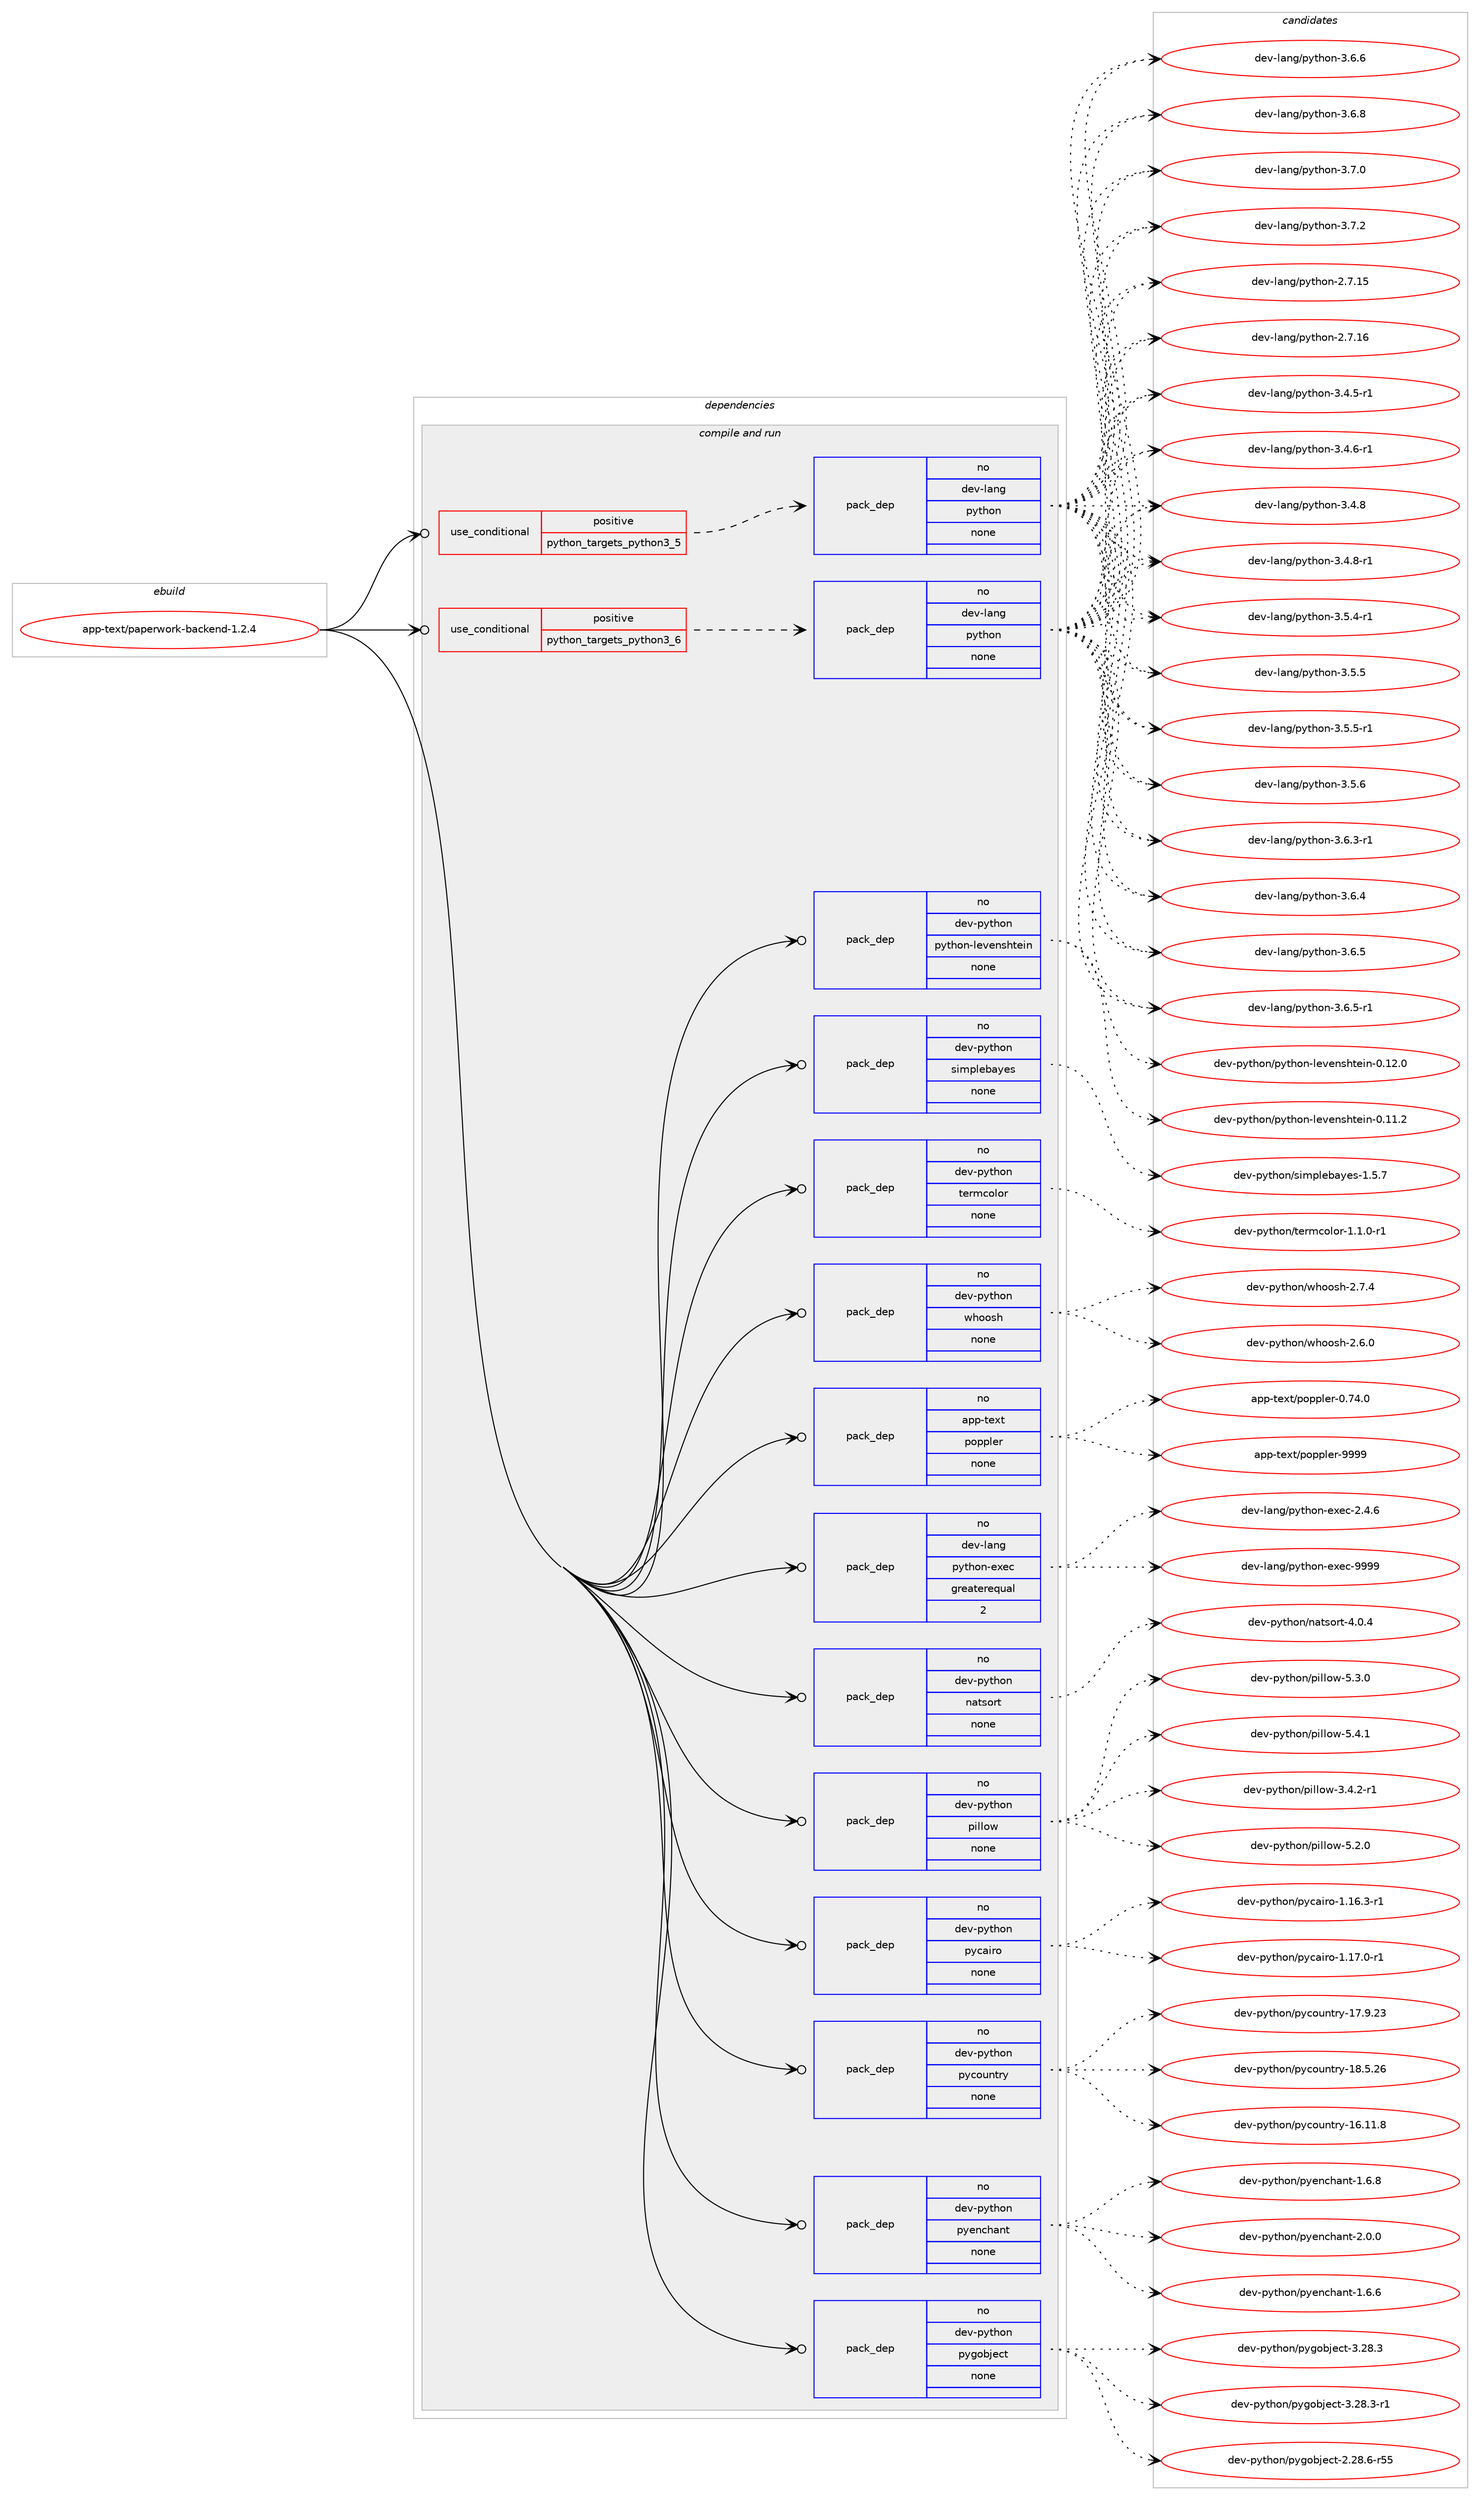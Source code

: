 digraph prolog {

# *************
# Graph options
# *************

newrank=true;
concentrate=true;
compound=true;
graph [rankdir=LR,fontname=Helvetica,fontsize=10,ranksep=1.5];#, ranksep=2.5, nodesep=0.2];
edge  [arrowhead=vee];
node  [fontname=Helvetica,fontsize=10];

# **********
# The ebuild
# **********

subgraph cluster_leftcol {
color=gray;
rank=same;
label=<<i>ebuild</i>>;
id [label="app-text/paperwork-backend-1.2.4", color=red, width=4, href="../app-text/paperwork-backend-1.2.4.svg"];
}

# ****************
# The dependencies
# ****************

subgraph cluster_midcol {
color=gray;
label=<<i>dependencies</i>>;
subgraph cluster_compile {
fillcolor="#eeeeee";
style=filled;
label=<<i>compile</i>>;
}
subgraph cluster_compileandrun {
fillcolor="#eeeeee";
style=filled;
label=<<i>compile and run</i>>;
subgraph cond355835 {
dependency1311377 [label=<<TABLE BORDER="0" CELLBORDER="1" CELLSPACING="0" CELLPADDING="4"><TR><TD ROWSPAN="3" CELLPADDING="10">use_conditional</TD></TR><TR><TD>positive</TD></TR><TR><TD>python_targets_python3_5</TD></TR></TABLE>>, shape=none, color=red];
subgraph pack935010 {
dependency1311378 [label=<<TABLE BORDER="0" CELLBORDER="1" CELLSPACING="0" CELLPADDING="4" WIDTH="220"><TR><TD ROWSPAN="6" CELLPADDING="30">pack_dep</TD></TR><TR><TD WIDTH="110">no</TD></TR><TR><TD>dev-lang</TD></TR><TR><TD>python</TD></TR><TR><TD>none</TD></TR><TR><TD></TD></TR></TABLE>>, shape=none, color=blue];
}
dependency1311377:e -> dependency1311378:w [weight=20,style="dashed",arrowhead="vee"];
}
id:e -> dependency1311377:w [weight=20,style="solid",arrowhead="odotvee"];
subgraph cond355836 {
dependency1311379 [label=<<TABLE BORDER="0" CELLBORDER="1" CELLSPACING="0" CELLPADDING="4"><TR><TD ROWSPAN="3" CELLPADDING="10">use_conditional</TD></TR><TR><TD>positive</TD></TR><TR><TD>python_targets_python3_6</TD></TR></TABLE>>, shape=none, color=red];
subgraph pack935011 {
dependency1311380 [label=<<TABLE BORDER="0" CELLBORDER="1" CELLSPACING="0" CELLPADDING="4" WIDTH="220"><TR><TD ROWSPAN="6" CELLPADDING="30">pack_dep</TD></TR><TR><TD WIDTH="110">no</TD></TR><TR><TD>dev-lang</TD></TR><TR><TD>python</TD></TR><TR><TD>none</TD></TR><TR><TD></TD></TR></TABLE>>, shape=none, color=blue];
}
dependency1311379:e -> dependency1311380:w [weight=20,style="dashed",arrowhead="vee"];
}
id:e -> dependency1311379:w [weight=20,style="solid",arrowhead="odotvee"];
subgraph pack935012 {
dependency1311381 [label=<<TABLE BORDER="0" CELLBORDER="1" CELLSPACING="0" CELLPADDING="4" WIDTH="220"><TR><TD ROWSPAN="6" CELLPADDING="30">pack_dep</TD></TR><TR><TD WIDTH="110">no</TD></TR><TR><TD>app-text</TD></TR><TR><TD>poppler</TD></TR><TR><TD>none</TD></TR><TR><TD></TD></TR></TABLE>>, shape=none, color=blue];
}
id:e -> dependency1311381:w [weight=20,style="solid",arrowhead="odotvee"];
subgraph pack935013 {
dependency1311382 [label=<<TABLE BORDER="0" CELLBORDER="1" CELLSPACING="0" CELLPADDING="4" WIDTH="220"><TR><TD ROWSPAN="6" CELLPADDING="30">pack_dep</TD></TR><TR><TD WIDTH="110">no</TD></TR><TR><TD>dev-lang</TD></TR><TR><TD>python-exec</TD></TR><TR><TD>greaterequal</TD></TR><TR><TD>2</TD></TR></TABLE>>, shape=none, color=blue];
}
id:e -> dependency1311382:w [weight=20,style="solid",arrowhead="odotvee"];
subgraph pack935014 {
dependency1311383 [label=<<TABLE BORDER="0" CELLBORDER="1" CELLSPACING="0" CELLPADDING="4" WIDTH="220"><TR><TD ROWSPAN="6" CELLPADDING="30">pack_dep</TD></TR><TR><TD WIDTH="110">no</TD></TR><TR><TD>dev-python</TD></TR><TR><TD>natsort</TD></TR><TR><TD>none</TD></TR><TR><TD></TD></TR></TABLE>>, shape=none, color=blue];
}
id:e -> dependency1311383:w [weight=20,style="solid",arrowhead="odotvee"];
subgraph pack935015 {
dependency1311384 [label=<<TABLE BORDER="0" CELLBORDER="1" CELLSPACING="0" CELLPADDING="4" WIDTH="220"><TR><TD ROWSPAN="6" CELLPADDING="30">pack_dep</TD></TR><TR><TD WIDTH="110">no</TD></TR><TR><TD>dev-python</TD></TR><TR><TD>pillow</TD></TR><TR><TD>none</TD></TR><TR><TD></TD></TR></TABLE>>, shape=none, color=blue];
}
id:e -> dependency1311384:w [weight=20,style="solid",arrowhead="odotvee"];
subgraph pack935016 {
dependency1311385 [label=<<TABLE BORDER="0" CELLBORDER="1" CELLSPACING="0" CELLPADDING="4" WIDTH="220"><TR><TD ROWSPAN="6" CELLPADDING="30">pack_dep</TD></TR><TR><TD WIDTH="110">no</TD></TR><TR><TD>dev-python</TD></TR><TR><TD>pycairo</TD></TR><TR><TD>none</TD></TR><TR><TD></TD></TR></TABLE>>, shape=none, color=blue];
}
id:e -> dependency1311385:w [weight=20,style="solid",arrowhead="odotvee"];
subgraph pack935017 {
dependency1311386 [label=<<TABLE BORDER="0" CELLBORDER="1" CELLSPACING="0" CELLPADDING="4" WIDTH="220"><TR><TD ROWSPAN="6" CELLPADDING="30">pack_dep</TD></TR><TR><TD WIDTH="110">no</TD></TR><TR><TD>dev-python</TD></TR><TR><TD>pycountry</TD></TR><TR><TD>none</TD></TR><TR><TD></TD></TR></TABLE>>, shape=none, color=blue];
}
id:e -> dependency1311386:w [weight=20,style="solid",arrowhead="odotvee"];
subgraph pack935018 {
dependency1311387 [label=<<TABLE BORDER="0" CELLBORDER="1" CELLSPACING="0" CELLPADDING="4" WIDTH="220"><TR><TD ROWSPAN="6" CELLPADDING="30">pack_dep</TD></TR><TR><TD WIDTH="110">no</TD></TR><TR><TD>dev-python</TD></TR><TR><TD>pyenchant</TD></TR><TR><TD>none</TD></TR><TR><TD></TD></TR></TABLE>>, shape=none, color=blue];
}
id:e -> dependency1311387:w [weight=20,style="solid",arrowhead="odotvee"];
subgraph pack935019 {
dependency1311388 [label=<<TABLE BORDER="0" CELLBORDER="1" CELLSPACING="0" CELLPADDING="4" WIDTH="220"><TR><TD ROWSPAN="6" CELLPADDING="30">pack_dep</TD></TR><TR><TD WIDTH="110">no</TD></TR><TR><TD>dev-python</TD></TR><TR><TD>pygobject</TD></TR><TR><TD>none</TD></TR><TR><TD></TD></TR></TABLE>>, shape=none, color=blue];
}
id:e -> dependency1311388:w [weight=20,style="solid",arrowhead="odotvee"];
subgraph pack935020 {
dependency1311389 [label=<<TABLE BORDER="0" CELLBORDER="1" CELLSPACING="0" CELLPADDING="4" WIDTH="220"><TR><TD ROWSPAN="6" CELLPADDING="30">pack_dep</TD></TR><TR><TD WIDTH="110">no</TD></TR><TR><TD>dev-python</TD></TR><TR><TD>python-levenshtein</TD></TR><TR><TD>none</TD></TR><TR><TD></TD></TR></TABLE>>, shape=none, color=blue];
}
id:e -> dependency1311389:w [weight=20,style="solid",arrowhead="odotvee"];
subgraph pack935021 {
dependency1311390 [label=<<TABLE BORDER="0" CELLBORDER="1" CELLSPACING="0" CELLPADDING="4" WIDTH="220"><TR><TD ROWSPAN="6" CELLPADDING="30">pack_dep</TD></TR><TR><TD WIDTH="110">no</TD></TR><TR><TD>dev-python</TD></TR><TR><TD>simplebayes</TD></TR><TR><TD>none</TD></TR><TR><TD></TD></TR></TABLE>>, shape=none, color=blue];
}
id:e -> dependency1311390:w [weight=20,style="solid",arrowhead="odotvee"];
subgraph pack935022 {
dependency1311391 [label=<<TABLE BORDER="0" CELLBORDER="1" CELLSPACING="0" CELLPADDING="4" WIDTH="220"><TR><TD ROWSPAN="6" CELLPADDING="30">pack_dep</TD></TR><TR><TD WIDTH="110">no</TD></TR><TR><TD>dev-python</TD></TR><TR><TD>termcolor</TD></TR><TR><TD>none</TD></TR><TR><TD></TD></TR></TABLE>>, shape=none, color=blue];
}
id:e -> dependency1311391:w [weight=20,style="solid",arrowhead="odotvee"];
subgraph pack935023 {
dependency1311392 [label=<<TABLE BORDER="0" CELLBORDER="1" CELLSPACING="0" CELLPADDING="4" WIDTH="220"><TR><TD ROWSPAN="6" CELLPADDING="30">pack_dep</TD></TR><TR><TD WIDTH="110">no</TD></TR><TR><TD>dev-python</TD></TR><TR><TD>whoosh</TD></TR><TR><TD>none</TD></TR><TR><TD></TD></TR></TABLE>>, shape=none, color=blue];
}
id:e -> dependency1311392:w [weight=20,style="solid",arrowhead="odotvee"];
}
subgraph cluster_run {
fillcolor="#eeeeee";
style=filled;
label=<<i>run</i>>;
}
}

# **************
# The candidates
# **************

subgraph cluster_choices {
rank=same;
color=gray;
label=<<i>candidates</i>>;

subgraph choice935010 {
color=black;
nodesep=1;
choice10010111845108971101034711212111610411111045504655464953 [label="dev-lang/python-2.7.15", color=red, width=4,href="../dev-lang/python-2.7.15.svg"];
choice10010111845108971101034711212111610411111045504655464954 [label="dev-lang/python-2.7.16", color=red, width=4,href="../dev-lang/python-2.7.16.svg"];
choice1001011184510897110103471121211161041111104551465246534511449 [label="dev-lang/python-3.4.5-r1", color=red, width=4,href="../dev-lang/python-3.4.5-r1.svg"];
choice1001011184510897110103471121211161041111104551465246544511449 [label="dev-lang/python-3.4.6-r1", color=red, width=4,href="../dev-lang/python-3.4.6-r1.svg"];
choice100101118451089711010347112121116104111110455146524656 [label="dev-lang/python-3.4.8", color=red, width=4,href="../dev-lang/python-3.4.8.svg"];
choice1001011184510897110103471121211161041111104551465246564511449 [label="dev-lang/python-3.4.8-r1", color=red, width=4,href="../dev-lang/python-3.4.8-r1.svg"];
choice1001011184510897110103471121211161041111104551465346524511449 [label="dev-lang/python-3.5.4-r1", color=red, width=4,href="../dev-lang/python-3.5.4-r1.svg"];
choice100101118451089711010347112121116104111110455146534653 [label="dev-lang/python-3.5.5", color=red, width=4,href="../dev-lang/python-3.5.5.svg"];
choice1001011184510897110103471121211161041111104551465346534511449 [label="dev-lang/python-3.5.5-r1", color=red, width=4,href="../dev-lang/python-3.5.5-r1.svg"];
choice100101118451089711010347112121116104111110455146534654 [label="dev-lang/python-3.5.6", color=red, width=4,href="../dev-lang/python-3.5.6.svg"];
choice1001011184510897110103471121211161041111104551465446514511449 [label="dev-lang/python-3.6.3-r1", color=red, width=4,href="../dev-lang/python-3.6.3-r1.svg"];
choice100101118451089711010347112121116104111110455146544652 [label="dev-lang/python-3.6.4", color=red, width=4,href="../dev-lang/python-3.6.4.svg"];
choice100101118451089711010347112121116104111110455146544653 [label="dev-lang/python-3.6.5", color=red, width=4,href="../dev-lang/python-3.6.5.svg"];
choice1001011184510897110103471121211161041111104551465446534511449 [label="dev-lang/python-3.6.5-r1", color=red, width=4,href="../dev-lang/python-3.6.5-r1.svg"];
choice100101118451089711010347112121116104111110455146544654 [label="dev-lang/python-3.6.6", color=red, width=4,href="../dev-lang/python-3.6.6.svg"];
choice100101118451089711010347112121116104111110455146544656 [label="dev-lang/python-3.6.8", color=red, width=4,href="../dev-lang/python-3.6.8.svg"];
choice100101118451089711010347112121116104111110455146554648 [label="dev-lang/python-3.7.0", color=red, width=4,href="../dev-lang/python-3.7.0.svg"];
choice100101118451089711010347112121116104111110455146554650 [label="dev-lang/python-3.7.2", color=red, width=4,href="../dev-lang/python-3.7.2.svg"];
dependency1311378:e -> choice10010111845108971101034711212111610411111045504655464953:w [style=dotted,weight="100"];
dependency1311378:e -> choice10010111845108971101034711212111610411111045504655464954:w [style=dotted,weight="100"];
dependency1311378:e -> choice1001011184510897110103471121211161041111104551465246534511449:w [style=dotted,weight="100"];
dependency1311378:e -> choice1001011184510897110103471121211161041111104551465246544511449:w [style=dotted,weight="100"];
dependency1311378:e -> choice100101118451089711010347112121116104111110455146524656:w [style=dotted,weight="100"];
dependency1311378:e -> choice1001011184510897110103471121211161041111104551465246564511449:w [style=dotted,weight="100"];
dependency1311378:e -> choice1001011184510897110103471121211161041111104551465346524511449:w [style=dotted,weight="100"];
dependency1311378:e -> choice100101118451089711010347112121116104111110455146534653:w [style=dotted,weight="100"];
dependency1311378:e -> choice1001011184510897110103471121211161041111104551465346534511449:w [style=dotted,weight="100"];
dependency1311378:e -> choice100101118451089711010347112121116104111110455146534654:w [style=dotted,weight="100"];
dependency1311378:e -> choice1001011184510897110103471121211161041111104551465446514511449:w [style=dotted,weight="100"];
dependency1311378:e -> choice100101118451089711010347112121116104111110455146544652:w [style=dotted,weight="100"];
dependency1311378:e -> choice100101118451089711010347112121116104111110455146544653:w [style=dotted,weight="100"];
dependency1311378:e -> choice1001011184510897110103471121211161041111104551465446534511449:w [style=dotted,weight="100"];
dependency1311378:e -> choice100101118451089711010347112121116104111110455146544654:w [style=dotted,weight="100"];
dependency1311378:e -> choice100101118451089711010347112121116104111110455146544656:w [style=dotted,weight="100"];
dependency1311378:e -> choice100101118451089711010347112121116104111110455146554648:w [style=dotted,weight="100"];
dependency1311378:e -> choice100101118451089711010347112121116104111110455146554650:w [style=dotted,weight="100"];
}
subgraph choice935011 {
color=black;
nodesep=1;
choice10010111845108971101034711212111610411111045504655464953 [label="dev-lang/python-2.7.15", color=red, width=4,href="../dev-lang/python-2.7.15.svg"];
choice10010111845108971101034711212111610411111045504655464954 [label="dev-lang/python-2.7.16", color=red, width=4,href="../dev-lang/python-2.7.16.svg"];
choice1001011184510897110103471121211161041111104551465246534511449 [label="dev-lang/python-3.4.5-r1", color=red, width=4,href="../dev-lang/python-3.4.5-r1.svg"];
choice1001011184510897110103471121211161041111104551465246544511449 [label="dev-lang/python-3.4.6-r1", color=red, width=4,href="../dev-lang/python-3.4.6-r1.svg"];
choice100101118451089711010347112121116104111110455146524656 [label="dev-lang/python-3.4.8", color=red, width=4,href="../dev-lang/python-3.4.8.svg"];
choice1001011184510897110103471121211161041111104551465246564511449 [label="dev-lang/python-3.4.8-r1", color=red, width=4,href="../dev-lang/python-3.4.8-r1.svg"];
choice1001011184510897110103471121211161041111104551465346524511449 [label="dev-lang/python-3.5.4-r1", color=red, width=4,href="../dev-lang/python-3.5.4-r1.svg"];
choice100101118451089711010347112121116104111110455146534653 [label="dev-lang/python-3.5.5", color=red, width=4,href="../dev-lang/python-3.5.5.svg"];
choice1001011184510897110103471121211161041111104551465346534511449 [label="dev-lang/python-3.5.5-r1", color=red, width=4,href="../dev-lang/python-3.5.5-r1.svg"];
choice100101118451089711010347112121116104111110455146534654 [label="dev-lang/python-3.5.6", color=red, width=4,href="../dev-lang/python-3.5.6.svg"];
choice1001011184510897110103471121211161041111104551465446514511449 [label="dev-lang/python-3.6.3-r1", color=red, width=4,href="../dev-lang/python-3.6.3-r1.svg"];
choice100101118451089711010347112121116104111110455146544652 [label="dev-lang/python-3.6.4", color=red, width=4,href="../dev-lang/python-3.6.4.svg"];
choice100101118451089711010347112121116104111110455146544653 [label="dev-lang/python-3.6.5", color=red, width=4,href="../dev-lang/python-3.6.5.svg"];
choice1001011184510897110103471121211161041111104551465446534511449 [label="dev-lang/python-3.6.5-r1", color=red, width=4,href="../dev-lang/python-3.6.5-r1.svg"];
choice100101118451089711010347112121116104111110455146544654 [label="dev-lang/python-3.6.6", color=red, width=4,href="../dev-lang/python-3.6.6.svg"];
choice100101118451089711010347112121116104111110455146544656 [label="dev-lang/python-3.6.8", color=red, width=4,href="../dev-lang/python-3.6.8.svg"];
choice100101118451089711010347112121116104111110455146554648 [label="dev-lang/python-3.7.0", color=red, width=4,href="../dev-lang/python-3.7.0.svg"];
choice100101118451089711010347112121116104111110455146554650 [label="dev-lang/python-3.7.2", color=red, width=4,href="../dev-lang/python-3.7.2.svg"];
dependency1311380:e -> choice10010111845108971101034711212111610411111045504655464953:w [style=dotted,weight="100"];
dependency1311380:e -> choice10010111845108971101034711212111610411111045504655464954:w [style=dotted,weight="100"];
dependency1311380:e -> choice1001011184510897110103471121211161041111104551465246534511449:w [style=dotted,weight="100"];
dependency1311380:e -> choice1001011184510897110103471121211161041111104551465246544511449:w [style=dotted,weight="100"];
dependency1311380:e -> choice100101118451089711010347112121116104111110455146524656:w [style=dotted,weight="100"];
dependency1311380:e -> choice1001011184510897110103471121211161041111104551465246564511449:w [style=dotted,weight="100"];
dependency1311380:e -> choice1001011184510897110103471121211161041111104551465346524511449:w [style=dotted,weight="100"];
dependency1311380:e -> choice100101118451089711010347112121116104111110455146534653:w [style=dotted,weight="100"];
dependency1311380:e -> choice1001011184510897110103471121211161041111104551465346534511449:w [style=dotted,weight="100"];
dependency1311380:e -> choice100101118451089711010347112121116104111110455146534654:w [style=dotted,weight="100"];
dependency1311380:e -> choice1001011184510897110103471121211161041111104551465446514511449:w [style=dotted,weight="100"];
dependency1311380:e -> choice100101118451089711010347112121116104111110455146544652:w [style=dotted,weight="100"];
dependency1311380:e -> choice100101118451089711010347112121116104111110455146544653:w [style=dotted,weight="100"];
dependency1311380:e -> choice1001011184510897110103471121211161041111104551465446534511449:w [style=dotted,weight="100"];
dependency1311380:e -> choice100101118451089711010347112121116104111110455146544654:w [style=dotted,weight="100"];
dependency1311380:e -> choice100101118451089711010347112121116104111110455146544656:w [style=dotted,weight="100"];
dependency1311380:e -> choice100101118451089711010347112121116104111110455146554648:w [style=dotted,weight="100"];
dependency1311380:e -> choice100101118451089711010347112121116104111110455146554650:w [style=dotted,weight="100"];
}
subgraph choice935012 {
color=black;
nodesep=1;
choice97112112451161011201164711211111211210810111445484655524648 [label="app-text/poppler-0.74.0", color=red, width=4,href="../app-text/poppler-0.74.0.svg"];
choice9711211245116101120116471121111121121081011144557575757 [label="app-text/poppler-9999", color=red, width=4,href="../app-text/poppler-9999.svg"];
dependency1311381:e -> choice97112112451161011201164711211111211210810111445484655524648:w [style=dotted,weight="100"];
dependency1311381:e -> choice9711211245116101120116471121111121121081011144557575757:w [style=dotted,weight="100"];
}
subgraph choice935013 {
color=black;
nodesep=1;
choice1001011184510897110103471121211161041111104510112010199455046524654 [label="dev-lang/python-exec-2.4.6", color=red, width=4,href="../dev-lang/python-exec-2.4.6.svg"];
choice10010111845108971101034711212111610411111045101120101994557575757 [label="dev-lang/python-exec-9999", color=red, width=4,href="../dev-lang/python-exec-9999.svg"];
dependency1311382:e -> choice1001011184510897110103471121211161041111104510112010199455046524654:w [style=dotted,weight="100"];
dependency1311382:e -> choice10010111845108971101034711212111610411111045101120101994557575757:w [style=dotted,weight="100"];
}
subgraph choice935014 {
color=black;
nodesep=1;
choice100101118451121211161041111104711097116115111114116455246484652 [label="dev-python/natsort-4.0.4", color=red, width=4,href="../dev-python/natsort-4.0.4.svg"];
dependency1311383:e -> choice100101118451121211161041111104711097116115111114116455246484652:w [style=dotted,weight="100"];
}
subgraph choice935015 {
color=black;
nodesep=1;
choice10010111845112121116104111110471121051081081111194551465246504511449 [label="dev-python/pillow-3.4.2-r1", color=red, width=4,href="../dev-python/pillow-3.4.2-r1.svg"];
choice1001011184511212111610411111047112105108108111119455346504648 [label="dev-python/pillow-5.2.0", color=red, width=4,href="../dev-python/pillow-5.2.0.svg"];
choice1001011184511212111610411111047112105108108111119455346514648 [label="dev-python/pillow-5.3.0", color=red, width=4,href="../dev-python/pillow-5.3.0.svg"];
choice1001011184511212111610411111047112105108108111119455346524649 [label="dev-python/pillow-5.4.1", color=red, width=4,href="../dev-python/pillow-5.4.1.svg"];
dependency1311384:e -> choice10010111845112121116104111110471121051081081111194551465246504511449:w [style=dotted,weight="100"];
dependency1311384:e -> choice1001011184511212111610411111047112105108108111119455346504648:w [style=dotted,weight="100"];
dependency1311384:e -> choice1001011184511212111610411111047112105108108111119455346514648:w [style=dotted,weight="100"];
dependency1311384:e -> choice1001011184511212111610411111047112105108108111119455346524649:w [style=dotted,weight="100"];
}
subgraph choice935016 {
color=black;
nodesep=1;
choice10010111845112121116104111110471121219997105114111454946495446514511449 [label="dev-python/pycairo-1.16.3-r1", color=red, width=4,href="../dev-python/pycairo-1.16.3-r1.svg"];
choice10010111845112121116104111110471121219997105114111454946495546484511449 [label="dev-python/pycairo-1.17.0-r1", color=red, width=4,href="../dev-python/pycairo-1.17.0-r1.svg"];
dependency1311385:e -> choice10010111845112121116104111110471121219997105114111454946495446514511449:w [style=dotted,weight="100"];
dependency1311385:e -> choice10010111845112121116104111110471121219997105114111454946495546484511449:w [style=dotted,weight="100"];
}
subgraph choice935017 {
color=black;
nodesep=1;
choice1001011184511212111610411111047112121991111171101161141214549544649494656 [label="dev-python/pycountry-16.11.8", color=red, width=4,href="../dev-python/pycountry-16.11.8.svg"];
choice1001011184511212111610411111047112121991111171101161141214549554657465051 [label="dev-python/pycountry-17.9.23", color=red, width=4,href="../dev-python/pycountry-17.9.23.svg"];
choice1001011184511212111610411111047112121991111171101161141214549564653465054 [label="dev-python/pycountry-18.5.26", color=red, width=4,href="../dev-python/pycountry-18.5.26.svg"];
dependency1311386:e -> choice1001011184511212111610411111047112121991111171101161141214549544649494656:w [style=dotted,weight="100"];
dependency1311386:e -> choice1001011184511212111610411111047112121991111171101161141214549554657465051:w [style=dotted,weight="100"];
dependency1311386:e -> choice1001011184511212111610411111047112121991111171101161141214549564653465054:w [style=dotted,weight="100"];
}
subgraph choice935018 {
color=black;
nodesep=1;
choice10010111845112121116104111110471121211011109910497110116454946544654 [label="dev-python/pyenchant-1.6.6", color=red, width=4,href="../dev-python/pyenchant-1.6.6.svg"];
choice10010111845112121116104111110471121211011109910497110116454946544656 [label="dev-python/pyenchant-1.6.8", color=red, width=4,href="../dev-python/pyenchant-1.6.8.svg"];
choice10010111845112121116104111110471121211011109910497110116455046484648 [label="dev-python/pyenchant-2.0.0", color=red, width=4,href="../dev-python/pyenchant-2.0.0.svg"];
dependency1311387:e -> choice10010111845112121116104111110471121211011109910497110116454946544654:w [style=dotted,weight="100"];
dependency1311387:e -> choice10010111845112121116104111110471121211011109910497110116454946544656:w [style=dotted,weight="100"];
dependency1311387:e -> choice10010111845112121116104111110471121211011109910497110116455046484648:w [style=dotted,weight="100"];
}
subgraph choice935019 {
color=black;
nodesep=1;
choice1001011184511212111610411111047112121103111981061019911645504650564654451145353 [label="dev-python/pygobject-2.28.6-r55", color=red, width=4,href="../dev-python/pygobject-2.28.6-r55.svg"];
choice1001011184511212111610411111047112121103111981061019911645514650564651 [label="dev-python/pygobject-3.28.3", color=red, width=4,href="../dev-python/pygobject-3.28.3.svg"];
choice10010111845112121116104111110471121211031119810610199116455146505646514511449 [label="dev-python/pygobject-3.28.3-r1", color=red, width=4,href="../dev-python/pygobject-3.28.3-r1.svg"];
dependency1311388:e -> choice1001011184511212111610411111047112121103111981061019911645504650564654451145353:w [style=dotted,weight="100"];
dependency1311388:e -> choice1001011184511212111610411111047112121103111981061019911645514650564651:w [style=dotted,weight="100"];
dependency1311388:e -> choice10010111845112121116104111110471121211031119810610199116455146505646514511449:w [style=dotted,weight="100"];
}
subgraph choice935020 {
color=black;
nodesep=1;
choice10010111845112121116104111110471121211161041111104510810111810111011510411610110511045484649494650 [label="dev-python/python-levenshtein-0.11.2", color=red, width=4,href="../dev-python/python-levenshtein-0.11.2.svg"];
choice10010111845112121116104111110471121211161041111104510810111810111011510411610110511045484649504648 [label="dev-python/python-levenshtein-0.12.0", color=red, width=4,href="../dev-python/python-levenshtein-0.12.0.svg"];
dependency1311389:e -> choice10010111845112121116104111110471121211161041111104510810111810111011510411610110511045484649494650:w [style=dotted,weight="100"];
dependency1311389:e -> choice10010111845112121116104111110471121211161041111104510810111810111011510411610110511045484649504648:w [style=dotted,weight="100"];
}
subgraph choice935021 {
color=black;
nodesep=1;
choice10010111845112121116104111110471151051091121081019897121101115454946534655 [label="dev-python/simplebayes-1.5.7", color=red, width=4,href="../dev-python/simplebayes-1.5.7.svg"];
dependency1311390:e -> choice10010111845112121116104111110471151051091121081019897121101115454946534655:w [style=dotted,weight="100"];
}
subgraph choice935022 {
color=black;
nodesep=1;
choice1001011184511212111610411111047116101114109991111081111144549464946484511449 [label="dev-python/termcolor-1.1.0-r1", color=red, width=4,href="../dev-python/termcolor-1.1.0-r1.svg"];
dependency1311391:e -> choice1001011184511212111610411111047116101114109991111081111144549464946484511449:w [style=dotted,weight="100"];
}
subgraph choice935023 {
color=black;
nodesep=1;
choice1001011184511212111610411111047119104111111115104455046544648 [label="dev-python/whoosh-2.6.0", color=red, width=4,href="../dev-python/whoosh-2.6.0.svg"];
choice1001011184511212111610411111047119104111111115104455046554652 [label="dev-python/whoosh-2.7.4", color=red, width=4,href="../dev-python/whoosh-2.7.4.svg"];
dependency1311392:e -> choice1001011184511212111610411111047119104111111115104455046544648:w [style=dotted,weight="100"];
dependency1311392:e -> choice1001011184511212111610411111047119104111111115104455046554652:w [style=dotted,weight="100"];
}
}

}
